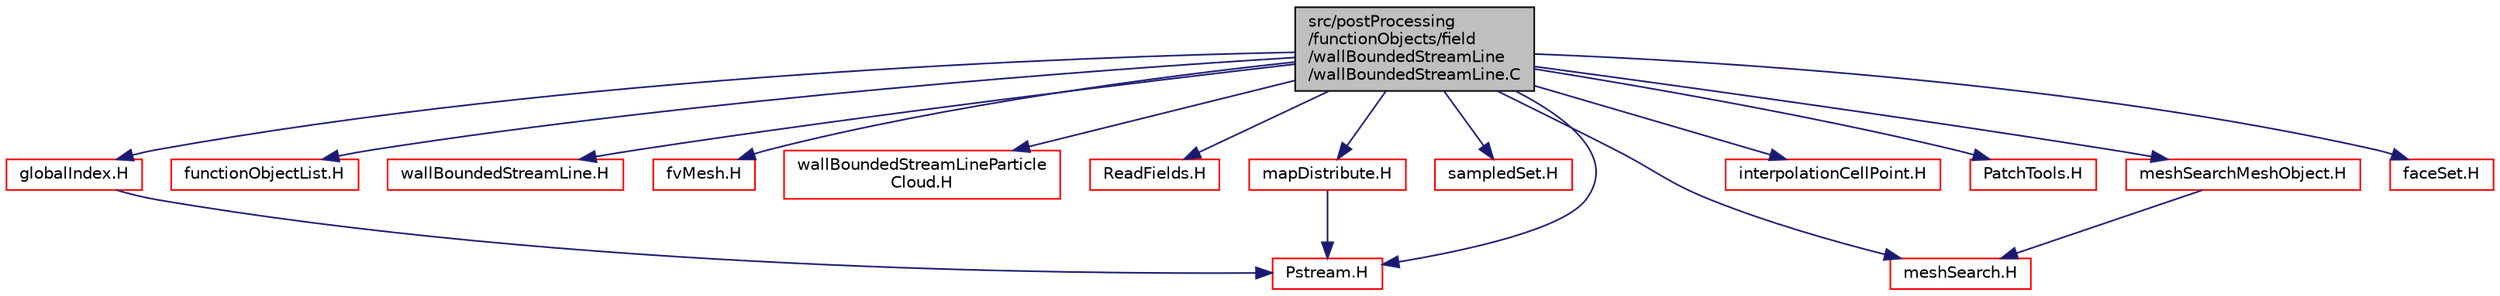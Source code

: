 digraph "src/postProcessing/functionObjects/field/wallBoundedStreamLine/wallBoundedStreamLine.C"
{
  bgcolor="transparent";
  edge [fontname="Helvetica",fontsize="10",labelfontname="Helvetica",labelfontsize="10"];
  node [fontname="Helvetica",fontsize="10",shape=record];
  Node1 [label="src/postProcessing\l/functionObjects/field\l/wallBoundedStreamLine\l/wallBoundedStreamLine.C",height=0.2,width=0.4,color="black", fillcolor="grey75", style="filled", fontcolor="black"];
  Node1 -> Node2 [color="midnightblue",fontsize="10",style="solid",fontname="Helvetica"];
  Node2 [label="Pstream.H",height=0.2,width=0.4,color="red",URL="$a07921.html"];
  Node1 -> Node3 [color="midnightblue",fontsize="10",style="solid",fontname="Helvetica"];
  Node3 [label="functionObjectList.H",height=0.2,width=0.4,color="red",URL="$a07864.html"];
  Node1 -> Node4 [color="midnightblue",fontsize="10",style="solid",fontname="Helvetica"];
  Node4 [label="wallBoundedStreamLine.H",height=0.2,width=0.4,color="red",URL="$a09429.html"];
  Node1 -> Node5 [color="midnightblue",fontsize="10",style="solid",fontname="Helvetica"];
  Node5 [label="fvMesh.H",height=0.2,width=0.4,color="red",URL="$a05998.html"];
  Node1 -> Node6 [color="midnightblue",fontsize="10",style="solid",fontname="Helvetica"];
  Node6 [label="wallBoundedStreamLineParticle\lCloud.H",height=0.2,width=0.4,color="red",URL="$a09435.html"];
  Node1 -> Node7 [color="midnightblue",fontsize="10",style="solid",fontname="Helvetica"];
  Node7 [label="ReadFields.H",height=0.2,width=0.4,color="red",URL="$a08265.html",tooltip="Helper routine to read fields. "];
  Node1 -> Node8 [color="midnightblue",fontsize="10",style="solid",fontname="Helvetica"];
  Node8 [label="meshSearch.H",height=0.2,width=0.4,color="red",URL="$a07415.html"];
  Node1 -> Node9 [color="midnightblue",fontsize="10",style="solid",fontname="Helvetica"];
  Node9 [label="sampledSet.H",height=0.2,width=0.4,color="red",URL="$a09930.html"];
  Node1 -> Node10 [color="midnightblue",fontsize="10",style="solid",fontname="Helvetica"];
  Node10 [label="globalIndex.H",height=0.2,width=0.4,color="red",URL="$a08728.html"];
  Node10 -> Node2 [color="midnightblue",fontsize="10",style="solid",fontname="Helvetica"];
  Node1 -> Node11 [color="midnightblue",fontsize="10",style="solid",fontname="Helvetica"];
  Node11 [label="mapDistribute.H",height=0.2,width=0.4,color="red",URL="$a08746.html"];
  Node11 -> Node2 [color="midnightblue",fontsize="10",style="solid",fontname="Helvetica"];
  Node1 -> Node12 [color="midnightblue",fontsize="10",style="solid",fontname="Helvetica"];
  Node12 [label="interpolationCellPoint.H",height=0.2,width=0.4,color="red",URL="$a06091.html"];
  Node1 -> Node13 [color="midnightblue",fontsize="10",style="solid",fontname="Helvetica"];
  Node13 [label="PatchTools.H",height=0.2,width=0.4,color="red",URL="$a08838.html"];
  Node1 -> Node14 [color="midnightblue",fontsize="10",style="solid",fontname="Helvetica"];
  Node14 [label="meshSearchMeshObject.H",height=0.2,width=0.4,color="red",URL="$a07419.html"];
  Node14 -> Node8 [color="midnightblue",fontsize="10",style="solid",fontname="Helvetica"];
  Node1 -> Node15 [color="midnightblue",fontsize="10",style="solid",fontname="Helvetica"];
  Node15 [label="faceSet.H",height=0.2,width=0.4,color="red",URL="$a07583.html"];
}
